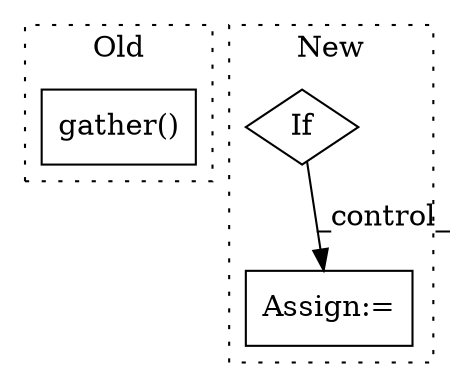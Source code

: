 digraph G {
subgraph cluster0 {
1 [label="gather()" a="75" s="16691,16800" l="65,30" shape="box"];
label = "Old";
style="dotted";
}
subgraph cluster1 {
2 [label="If" a="96" s="17930" l="3" shape="diamond"];
3 [label="Assign:=" a="68" s="18173" l="3" shape="box"];
label = "New";
style="dotted";
}
2 -> 3 [label="_control_"];
}